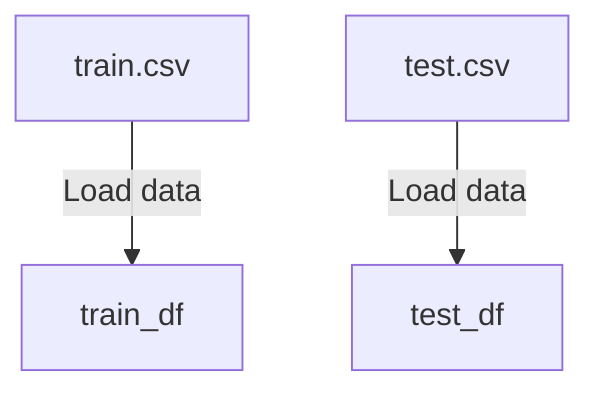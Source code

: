 flowchart TD
    A["train.csv"] --> |Load data| B["train_df"]
    C["test.csv"] --> |Load data| D["test_df"]